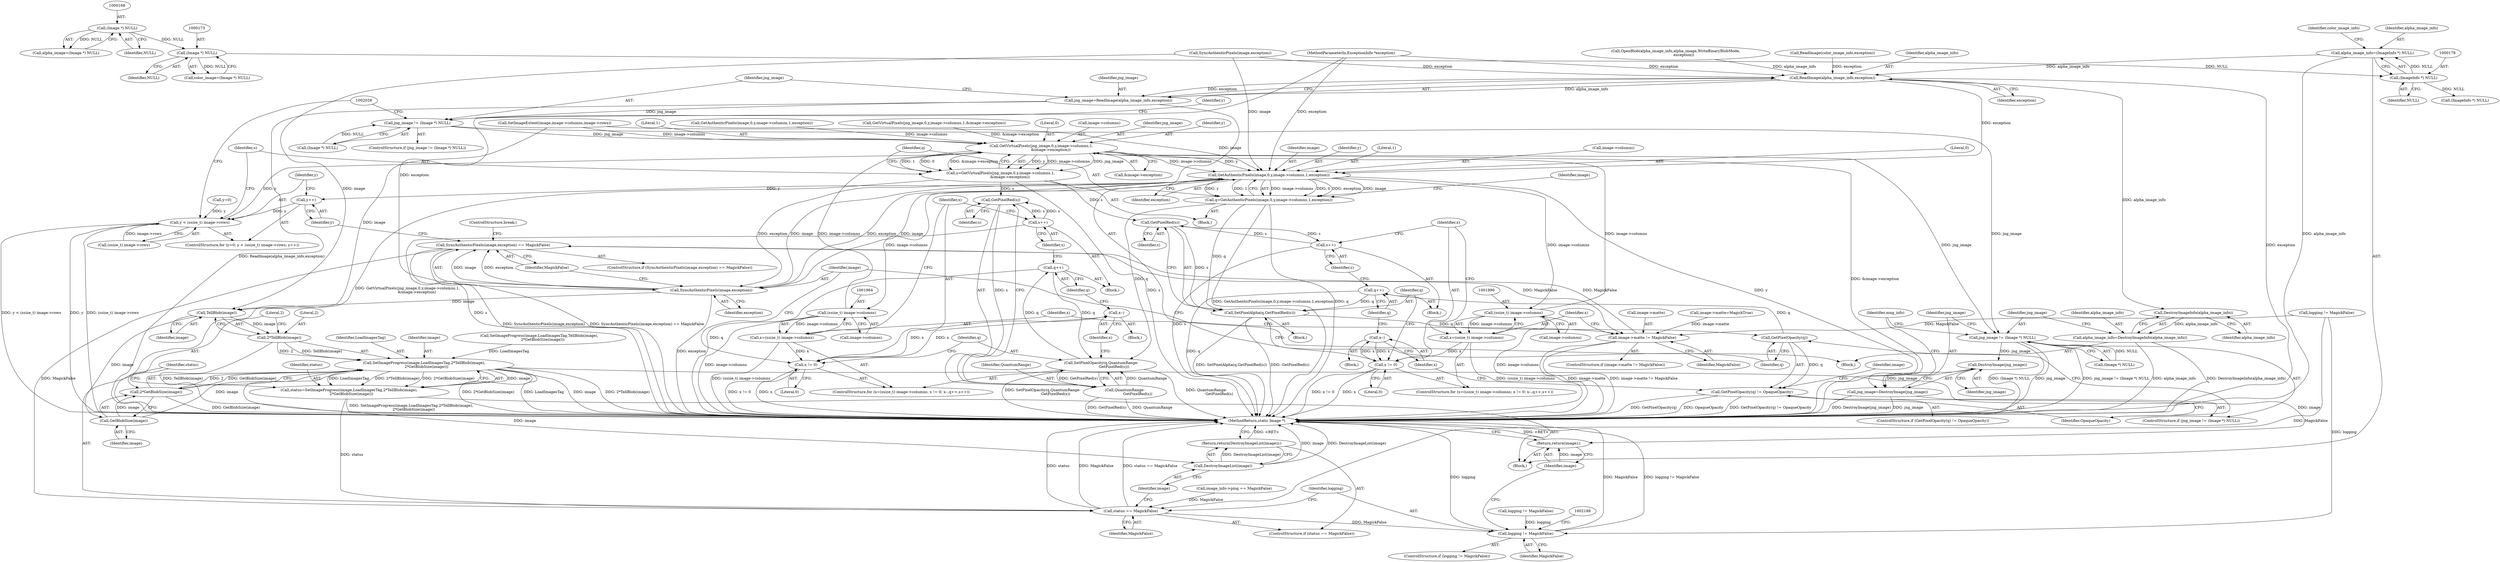digraph "0_ImageMagick_3320955045e5a2a22c13a04fa9422bb809e75eda@pointer" {
"1000175" [label="(Call,alpha_image_info=(ImageInfo *) NULL)"];
"1000177" [label="(Call,(ImageInfo *) NULL)"];
"1000172" [label="(Call,(Image *) NULL)"];
"1000167" [label="(Call,(Image *) NULL)"];
"1001906" [label="(Call,ReadImage(alpha_image_info,exception))"];
"1001904" [label="(Call,jng_image=ReadImage(alpha_image_info,exception))"];
"1001910" [label="(Call,jng_image != (Image *) NULL)"];
"1001931" [label="(Call,GetVirtualPixels(jng_image,0,y,image->columns,1,\n                &image->exception))"];
"1001929" [label="(Call,s=GetVirtualPixels(jng_image,0,y,image->columns,1,\n                &image->exception))"];
"1001983" [label="(Call,GetPixelRed(s))"];
"1001977" [label="(Call,s++)"];
"1001981" [label="(Call,QuantumRange-\n                      GetPixelRed(s))"];
"1001979" [label="(Call,SetPixelOpacity(q,QuantumRange-\n                      GetPixelRed(s)))"];
"1001975" [label="(Call,q++)"];
"1002008" [label="(Call,GetPixelRed(s))"];
"1002003" [label="(Call,s++)"];
"1002006" [label="(Call,SetPixelAlpha(q,GetPixelRed(s)))"];
"1002012" [label="(Call,GetPixelOpacity(q))"];
"1002001" [label="(Call,q++)"];
"1002011" [label="(Call,GetPixelOpacity(q) != OpaqueOpacity)"];
"1001945" [label="(Call,GetAuthenticPixels(image,0,y,image->columns,1,exception))"];
"1001926" [label="(Call,y++)"];
"1001919" [label="(Call,y < (ssize_t) image->rows)"];
"1001943" [label="(Call,q=GetAuthenticPixels(image,0,y,image->columns,1,exception))"];
"1001963" [label="(Call,(ssize_t) image->columns)"];
"1001961" [label="(Call,x=(ssize_t) image->columns)"];
"1001968" [label="(Call,x != 0)"];
"1001972" [label="(Call,x--)"];
"1001989" [label="(Call,(ssize_t) image->columns)"];
"1001987" [label="(Call,x=(ssize_t) image->columns)"];
"1001994" [label="(Call,x != 0)"];
"1001998" [label="(Call,x--)"];
"1002022" [label="(Call,SyncAuthenticPixels(image,exception))"];
"1002021" [label="(Call,SyncAuthenticPixels(image,exception) == MagickFalse)"];
"1001955" [label="(Call,image->matte != MagickFalse)"];
"1002177" [label="(Call,status == MagickFalse)"];
"1002184" [label="(Call,logging != MagickFalse)"];
"1002170" [label="(Call,TellBlob(image))"];
"1002168" [label="(Call,2*TellBlob(image))"];
"1002165" [label="(Call,SetImageProgress(image,LoadImagesTag,2*TellBlob(image),\n    2*GetBlobSize(image)))"];
"1002163" [label="(Call,status=SetImageProgress(image,LoadImagesTag,2*TellBlob(image),\n    2*GetBlobSize(image)))"];
"1002181" [label="(Call,DestroyImageList(image))"];
"1002180" [label="(Return,return(DestroyImageList(image));)"];
"1002194" [label="(Return,return(image);)"];
"1002174" [label="(Call,GetBlobSize(image))"];
"1002172" [label="(Call,2*GetBlobSize(image))"];
"1002044" [label="(Call,jng_image != (Image *) NULL)"];
"1002051" [label="(Call,DestroyImage(jng_image))"];
"1002049" [label="(Call,jng_image=DestroyImage(jng_image))"];
"1002041" [label="(Call,DestroyImageInfo(alpha_image_info))"];
"1002039" [label="(Call,alpha_image_info=DestroyImageInfo(alpha_image_info))"];
"1001999" [label="(Identifier,x)"];
"1001946" [label="(Identifier,image)"];
"1001968" [label="(Call,x != 0)"];
"1002000" [label="(Block,)"];
"1002194" [label="(Return,return(image);)"];
"1002167" [label="(Identifier,LoadImagesTag)"];
"1002052" [label="(Identifier,jng_image)"];
"1001955" [label="(Call,image->matte != MagickFalse)"];
"1002009" [label="(Identifier,s)"];
"1002163" [label="(Call,status=SetImageProgress(image,LoadImagesTag,2*TellBlob(image),\n    2*GetBlobSize(image)))"];
"1001834" [label="(Call,image_info->ping == MagickFalse)"];
"1001908" [label="(Identifier,exception)"];
"1001793" [label="(Call,GetVirtualPixels(jng_image,0,y,image->columns,1,&image->exception))"];
"1000167" [label="(Call,(Image *) NULL)"];
"1002024" [label="(Identifier,exception)"];
"1002045" [label="(Identifier,jng_image)"];
"1001917" [label="(Identifier,y)"];
"1001929" [label="(Call,s=GetVirtualPixels(jng_image,0,y,image->columns,1,\n                &image->exception))"];
"1002168" [label="(Call,2*TellBlob(image))"];
"1000174" [label="(Identifier,NULL)"];
"1002010" [label="(ControlStructure,if (GetPixelOpacity(q) != OpaqueOpacity))"];
"1002039" [label="(Call,alpha_image_info=DestroyImageInfo(alpha_image_info))"];
"1001844" [label="(Block,)"];
"1002017" [label="(Identifier,image)"];
"1001906" [label="(Call,ReadImage(alpha_image_info,exception))"];
"1000177" [label="(Call,(ImageInfo *) NULL)"];
"1001975" [label="(Call,q++)"];
"1002165" [label="(Call,SetImageProgress(image,LoadImagesTag,2*TellBlob(image),\n    2*GetBlobSize(image)))"];
"1001979" [label="(Call,SetPixelOpacity(q,QuantumRange-\n                      GetPixelRed(s)))"];
"1001981" [label="(Call,QuantumRange-\n                      GetPixelRed(s))"];
"1002177" [label="(Call,status == MagickFalse)"];
"1002006" [label="(Call,SetPixelAlpha(q,GetPixelRed(s)))"];
"1001998" [label="(Call,x--)"];
"1000179" [label="(Identifier,NULL)"];
"1001995" [label="(Identifier,x)"];
"1002195" [label="(Identifier,image)"];
"1001945" [label="(Call,GetAuthenticPixels(image,0,y,image->columns,1,exception))"];
"1002164" [label="(Identifier,status)"];
"1002005" [label="(Block,)"];
"1001977" [label="(Call,s++)"];
"1002012" [label="(Call,GetPixelOpacity(q))"];
"1002184" [label="(Call,logging != MagickFalse)"];
"1002015" [label="(Call,image->matte=MagickTrue)"];
"1002051" [label="(Call,DestroyImage(jng_image))"];
"1002023" [label="(Identifier,image)"];
"1001963" [label="(Call,(ssize_t) image->columns)"];
"1001943" [label="(Call,q=GetAuthenticPixels(image,0,y,image->columns,1,exception))"];
"1001948" [label="(Identifier,y)"];
"1000169" [label="(Identifier,NULL)"];
"1002001" [label="(Call,q++)"];
"1000172" [label="(Call,(Image *) NULL)"];
"1001954" [label="(ControlStructure,if (image->matte != MagickFalse))"];
"1001824" [label="(Call,SyncAuthenticPixels(image,exception))"];
"1000120" [label="(MethodParameterIn,ExceptionInfo *exception)"];
"1002046" [label="(Call,(Image *) NULL)"];
"1001931" [label="(Call,GetVirtualPixels(jng_image,0,y,image->columns,1,\n                &image->exception))"];
"1002183" [label="(ControlStructure,if (logging != MagickFalse))"];
"1001974" [label="(Block,)"];
"1000176" [label="(Identifier,alpha_image_info)"];
"1002181" [label="(Call,DestroyImageList(image))"];
"1000778" [label="(Call,OpenBlob(alpha_image_info,alpha_image,WriteBinaryBlobMode,\n              exception))"];
"1001911" [label="(Identifier,jng_image)"];
"1001952" [label="(Literal,1)"];
"1002174" [label="(Call,GetBlobSize(image))"];
"1002169" [label="(Literal,2)"];
"1002044" [label="(Call,jng_image != (Image *) NULL)"];
"1002025" [label="(Identifier,MagickFalse)"];
"1002185" [label="(Identifier,logging)"];
"1002050" [label="(Identifier,jng_image)"];
"1001933" [label="(Literal,0)"];
"1001726" [label="(Call,logging != MagickFalse)"];
"1002173" [label="(Literal,2)"];
"1001980" [label="(Identifier,q)"];
"1001915" [label="(ControlStructure,for (y=0; y < (ssize_t) image->rows; y++))"];
"1001996" [label="(Literal,0)"];
"1000121" [label="(Block,)"];
"1001983" [label="(Call,GetPixelRed(s))"];
"1001973" [label="(Identifier,x)"];
"1001957" [label="(Identifier,image)"];
"1002182" [label="(Identifier,image)"];
"1002049" [label="(Call,jng_image=DestroyImage(jng_image))"];
"1001939" [label="(Call,&image->exception)"];
"1002021" [label="(Call,SyncAuthenticPixels(image,exception) == MagickFalse)"];
"1001978" [label="(Identifier,s)"];
"1002002" [label="(Identifier,q)"];
"1001991" [label="(Call,image->columns)"];
"1001909" [label="(ControlStructure,if (jng_image != (Image *) NULL))"];
"1001755" [label="(Call,SetImageExtent(image,image->columns,image->rows))"];
"1002003" [label="(Call,s++)"];
"1002166" [label="(Identifier,image)"];
"1000165" [label="(Call,alpha_image=(Image *) NULL)"];
"1002043" [label="(ControlStructure,if (jng_image != (Image *) NULL))"];
"1002008" [label="(Call,GetPixelRed(s))"];
"1001916" [label="(Call,y=0)"];
"1001962" [label="(Identifier,x)"];
"1001997" [label="(Block,)"];
"1001930" [label="(Identifier,s)"];
"1002171" [label="(Identifier,image)"];
"1002007" [label="(Identifier,q)"];
"1001970" [label="(Literal,0)"];
"1002186" [label="(Identifier,MagickFalse)"];
"1001959" [label="(Identifier,MagickFalse)"];
"1002004" [label="(Identifier,s)"];
"1002022" [label="(Call,SyncAuthenticPixels(image,exception))"];
"1001982" [label="(Identifier,QuantumRange)"];
"1001920" [label="(Identifier,y)"];
"1002042" [label="(Identifier,alpha_image_info)"];
"1002056" [label="(Identifier,mng_info)"];
"1001697" [label="(Call,ReadImage(color_image_info,exception))"];
"1001935" [label="(Call,image->columns)"];
"1001976" [label="(Identifier,q)"];
"1001921" [label="(Call,(ssize_t) image->rows)"];
"1001994" [label="(Call,x != 0)"];
"1000252" [label="(Call,SetImageProgress(image,LoadImagesTag,TellBlob(image),\n      2*GetBlobSize(image)))"];
"1001928" [label="(Block,)"];
"1002176" [label="(ControlStructure,if (status == MagickFalse))"];
"1002170" [label="(Call,TellBlob(image))"];
"1001972" [label="(Call,x--)"];
"1002175" [label="(Identifier,image)"];
"1001965" [label="(Call,image->columns)"];
"1001884" [label="(Call,logging != MagickFalse)"];
"1001926" [label="(Call,y++)"];
"1002179" [label="(Identifier,MagickFalse)"];
"1001969" [label="(Identifier,x)"];
"1002041" [label="(Call,DestroyImageInfo(alpha_image_info))"];
"1002026" [label="(ControlStructure,break;)"];
"1001984" [label="(Identifier,s)"];
"1001910" [label="(Call,jng_image != (Image *) NULL)"];
"1001932" [label="(Identifier,jng_image)"];
"1000175" [label="(Call,alpha_image_info=(ImageInfo *) NULL)"];
"1000170" [label="(Call,color_image=(Image *) NULL)"];
"1001927" [label="(Identifier,y)"];
"1002196" [label="(MethodReturn,static Image *)"];
"1002040" [label="(Identifier,alpha_image_info)"];
"1002180" [label="(Return,return(DestroyImageList(image));)"];
"1001989" [label="(Call,(ssize_t) image->columns)"];
"1001988" [label="(Identifier,x)"];
"1001905" [label="(Identifier,jng_image)"];
"1001971" [label="(Block,)"];
"1001949" [label="(Call,image->columns)"];
"1001961" [label="(Call,x=(ssize_t) image->columns)"];
"1001912" [label="(Call,(Image *) NULL)"];
"1001944" [label="(Identifier,q)"];
"1001907" [label="(Identifier,alpha_image_info)"];
"1001904" [label="(Call,jng_image=ReadImage(alpha_image_info,exception))"];
"1001919" [label="(Call,y < (ssize_t) image->rows)"];
"1002178" [label="(Identifier,status)"];
"1000181" [label="(Identifier,color_image_info)"];
"1002011" [label="(Call,GetPixelOpacity(q) != OpaqueOpacity)"];
"1001934" [label="(Identifier,y)"];
"1001947" [label="(Literal,0)"];
"1001938" [label="(Literal,1)"];
"1001987" [label="(Call,x=(ssize_t) image->columns)"];
"1000182" [label="(Call,(ImageInfo *) NULL)"];
"1002014" [label="(Identifier,OpaqueOpacity)"];
"1002013" [label="(Identifier,q)"];
"1001956" [label="(Call,image->matte)"];
"1001953" [label="(Identifier,exception)"];
"1001986" [label="(ControlStructure,for (x=(ssize_t) image->columns; x != 0; x--,q++,s++))"];
"1002020" [label="(ControlStructure,if (SyncAuthenticPixels(image,exception) == MagickFalse))"];
"1001960" [label="(ControlStructure,for (x=(ssize_t) image->columns; x != 0; x--,q++,s++))"];
"1002172" [label="(Call,2*GetBlobSize(image))"];
"1001807" [label="(Call,GetAuthenticPixels(image,0,y,image->columns,1,exception))"];
"1000175" -> "1000121"  [label="AST: "];
"1000175" -> "1000177"  [label="CFG: "];
"1000176" -> "1000175"  [label="AST: "];
"1000177" -> "1000175"  [label="AST: "];
"1000181" -> "1000175"  [label="CFG: "];
"1000175" -> "1002196"  [label="DDG: alpha_image_info"];
"1000177" -> "1000175"  [label="DDG: NULL"];
"1000175" -> "1001906"  [label="DDG: alpha_image_info"];
"1000177" -> "1000179"  [label="CFG: "];
"1000178" -> "1000177"  [label="AST: "];
"1000179" -> "1000177"  [label="AST: "];
"1000172" -> "1000177"  [label="DDG: NULL"];
"1000177" -> "1000182"  [label="DDG: NULL"];
"1000172" -> "1000170"  [label="AST: "];
"1000172" -> "1000174"  [label="CFG: "];
"1000173" -> "1000172"  [label="AST: "];
"1000174" -> "1000172"  [label="AST: "];
"1000170" -> "1000172"  [label="CFG: "];
"1000172" -> "1000170"  [label="DDG: NULL"];
"1000167" -> "1000172"  [label="DDG: NULL"];
"1000167" -> "1000165"  [label="AST: "];
"1000167" -> "1000169"  [label="CFG: "];
"1000168" -> "1000167"  [label="AST: "];
"1000169" -> "1000167"  [label="AST: "];
"1000165" -> "1000167"  [label="CFG: "];
"1000167" -> "1000165"  [label="DDG: NULL"];
"1001906" -> "1001904"  [label="AST: "];
"1001906" -> "1001908"  [label="CFG: "];
"1001907" -> "1001906"  [label="AST: "];
"1001908" -> "1001906"  [label="AST: "];
"1001904" -> "1001906"  [label="CFG: "];
"1001906" -> "1002196"  [label="DDG: exception"];
"1001906" -> "1001904"  [label="DDG: alpha_image_info"];
"1001906" -> "1001904"  [label="DDG: exception"];
"1000778" -> "1001906"  [label="DDG: alpha_image_info"];
"1001697" -> "1001906"  [label="DDG: exception"];
"1001824" -> "1001906"  [label="DDG: exception"];
"1000120" -> "1001906"  [label="DDG: exception"];
"1001906" -> "1001945"  [label="DDG: exception"];
"1001906" -> "1002041"  [label="DDG: alpha_image_info"];
"1001904" -> "1001844"  [label="AST: "];
"1001905" -> "1001904"  [label="AST: "];
"1001911" -> "1001904"  [label="CFG: "];
"1001904" -> "1002196"  [label="DDG: ReadImage(alpha_image_info,exception)"];
"1001904" -> "1001910"  [label="DDG: jng_image"];
"1001910" -> "1001909"  [label="AST: "];
"1001910" -> "1001912"  [label="CFG: "];
"1001911" -> "1001910"  [label="AST: "];
"1001912" -> "1001910"  [label="AST: "];
"1001917" -> "1001910"  [label="CFG: "];
"1002028" -> "1001910"  [label="CFG: "];
"1001912" -> "1001910"  [label="DDG: NULL"];
"1001910" -> "1001931"  [label="DDG: jng_image"];
"1001910" -> "1002044"  [label="DDG: jng_image"];
"1001931" -> "1001929"  [label="AST: "];
"1001931" -> "1001939"  [label="CFG: "];
"1001932" -> "1001931"  [label="AST: "];
"1001933" -> "1001931"  [label="AST: "];
"1001934" -> "1001931"  [label="AST: "];
"1001935" -> "1001931"  [label="AST: "];
"1001938" -> "1001931"  [label="AST: "];
"1001939" -> "1001931"  [label="AST: "];
"1001929" -> "1001931"  [label="CFG: "];
"1001931" -> "1002196"  [label="DDG: &image->exception"];
"1001931" -> "1001929"  [label="DDG: y"];
"1001931" -> "1001929"  [label="DDG: image->columns"];
"1001931" -> "1001929"  [label="DDG: jng_image"];
"1001931" -> "1001929"  [label="DDG: 1"];
"1001931" -> "1001929"  [label="DDG: 0"];
"1001931" -> "1001929"  [label="DDG: &image->exception"];
"1001919" -> "1001931"  [label="DDG: y"];
"1001989" -> "1001931"  [label="DDG: image->columns"];
"1001963" -> "1001931"  [label="DDG: image->columns"];
"1001755" -> "1001931"  [label="DDG: image->columns"];
"1001807" -> "1001931"  [label="DDG: image->columns"];
"1001793" -> "1001931"  [label="DDG: &image->exception"];
"1001931" -> "1001945"  [label="DDG: y"];
"1001931" -> "1001945"  [label="DDG: image->columns"];
"1001931" -> "1002044"  [label="DDG: jng_image"];
"1001929" -> "1001928"  [label="AST: "];
"1001930" -> "1001929"  [label="AST: "];
"1001944" -> "1001929"  [label="CFG: "];
"1001929" -> "1002196"  [label="DDG: s"];
"1001929" -> "1002196"  [label="DDG: GetVirtualPixels(jng_image,0,y,image->columns,1,\n                &image->exception)"];
"1001929" -> "1001983"  [label="DDG: s"];
"1001929" -> "1002008"  [label="DDG: s"];
"1001983" -> "1001981"  [label="AST: "];
"1001983" -> "1001984"  [label="CFG: "];
"1001984" -> "1001983"  [label="AST: "];
"1001981" -> "1001983"  [label="CFG: "];
"1001983" -> "1001977"  [label="DDG: s"];
"1001983" -> "1001981"  [label="DDG: s"];
"1001977" -> "1001983"  [label="DDG: s"];
"1001977" -> "1001974"  [label="AST: "];
"1001977" -> "1001978"  [label="CFG: "];
"1001978" -> "1001977"  [label="AST: "];
"1001969" -> "1001977"  [label="CFG: "];
"1001977" -> "1002196"  [label="DDG: s"];
"1001981" -> "1001979"  [label="AST: "];
"1001982" -> "1001981"  [label="AST: "];
"1001979" -> "1001981"  [label="CFG: "];
"1001981" -> "1002196"  [label="DDG: GetPixelRed(s)"];
"1001981" -> "1002196"  [label="DDG: QuantumRange"];
"1001981" -> "1001979"  [label="DDG: QuantumRange"];
"1001981" -> "1001979"  [label="DDG: GetPixelRed(s)"];
"1001979" -> "1001960"  [label="AST: "];
"1001980" -> "1001979"  [label="AST: "];
"1001973" -> "1001979"  [label="CFG: "];
"1001979" -> "1002196"  [label="DDG: SetPixelOpacity(q,QuantumRange-\n                      GetPixelRed(s))"];
"1001979" -> "1002196"  [label="DDG: QuantumRange-\n                      GetPixelRed(s)"];
"1001979" -> "1001975"  [label="DDG: q"];
"1001943" -> "1001979"  [label="DDG: q"];
"1001975" -> "1001979"  [label="DDG: q"];
"1001975" -> "1001974"  [label="AST: "];
"1001975" -> "1001976"  [label="CFG: "];
"1001976" -> "1001975"  [label="AST: "];
"1001978" -> "1001975"  [label="CFG: "];
"1001975" -> "1002196"  [label="DDG: q"];
"1002008" -> "1002006"  [label="AST: "];
"1002008" -> "1002009"  [label="CFG: "];
"1002009" -> "1002008"  [label="AST: "];
"1002006" -> "1002008"  [label="CFG: "];
"1002008" -> "1002003"  [label="DDG: s"];
"1002008" -> "1002006"  [label="DDG: s"];
"1002003" -> "1002008"  [label="DDG: s"];
"1002003" -> "1002000"  [label="AST: "];
"1002003" -> "1002004"  [label="CFG: "];
"1002004" -> "1002003"  [label="AST: "];
"1001995" -> "1002003"  [label="CFG: "];
"1002003" -> "1002196"  [label="DDG: s"];
"1002006" -> "1002005"  [label="AST: "];
"1002007" -> "1002006"  [label="AST: "];
"1002013" -> "1002006"  [label="CFG: "];
"1002006" -> "1002196"  [label="DDG: GetPixelRed(s)"];
"1002006" -> "1002196"  [label="DDG: SetPixelAlpha(q,GetPixelRed(s))"];
"1002001" -> "1002006"  [label="DDG: q"];
"1001943" -> "1002006"  [label="DDG: q"];
"1002006" -> "1002012"  [label="DDG: q"];
"1002012" -> "1002011"  [label="AST: "];
"1002012" -> "1002013"  [label="CFG: "];
"1002013" -> "1002012"  [label="AST: "];
"1002014" -> "1002012"  [label="CFG: "];
"1002012" -> "1002001"  [label="DDG: q"];
"1002012" -> "1002011"  [label="DDG: q"];
"1002001" -> "1002000"  [label="AST: "];
"1002001" -> "1002002"  [label="CFG: "];
"1002002" -> "1002001"  [label="AST: "];
"1002004" -> "1002001"  [label="CFG: "];
"1002001" -> "1002196"  [label="DDG: q"];
"1002011" -> "1002010"  [label="AST: "];
"1002011" -> "1002014"  [label="CFG: "];
"1002014" -> "1002011"  [label="AST: "];
"1002017" -> "1002011"  [label="CFG: "];
"1001999" -> "1002011"  [label="CFG: "];
"1002011" -> "1002196"  [label="DDG: GetPixelOpacity(q)"];
"1002011" -> "1002196"  [label="DDG: OpaqueOpacity"];
"1002011" -> "1002196"  [label="DDG: GetPixelOpacity(q) != OpaqueOpacity"];
"1001945" -> "1001943"  [label="AST: "];
"1001945" -> "1001953"  [label="CFG: "];
"1001946" -> "1001945"  [label="AST: "];
"1001947" -> "1001945"  [label="AST: "];
"1001948" -> "1001945"  [label="AST: "];
"1001949" -> "1001945"  [label="AST: "];
"1001952" -> "1001945"  [label="AST: "];
"1001953" -> "1001945"  [label="AST: "];
"1001943" -> "1001945"  [label="CFG: "];
"1001945" -> "1002196"  [label="DDG: y"];
"1001945" -> "1001926"  [label="DDG: y"];
"1001945" -> "1001943"  [label="DDG: image->columns"];
"1001945" -> "1001943"  [label="DDG: 0"];
"1001945" -> "1001943"  [label="DDG: exception"];
"1001945" -> "1001943"  [label="DDG: image"];
"1001945" -> "1001943"  [label="DDG: y"];
"1001945" -> "1001943"  [label="DDG: 1"];
"1001755" -> "1001945"  [label="DDG: image"];
"1001824" -> "1001945"  [label="DDG: image"];
"1002022" -> "1001945"  [label="DDG: image"];
"1002022" -> "1001945"  [label="DDG: exception"];
"1000120" -> "1001945"  [label="DDG: exception"];
"1001945" -> "1001963"  [label="DDG: image->columns"];
"1001945" -> "1001989"  [label="DDG: image->columns"];
"1001945" -> "1002022"  [label="DDG: image"];
"1001945" -> "1002022"  [label="DDG: exception"];
"1001926" -> "1001915"  [label="AST: "];
"1001926" -> "1001927"  [label="CFG: "];
"1001927" -> "1001926"  [label="AST: "];
"1001920" -> "1001926"  [label="CFG: "];
"1001926" -> "1001919"  [label="DDG: y"];
"1001919" -> "1001915"  [label="AST: "];
"1001919" -> "1001921"  [label="CFG: "];
"1001920" -> "1001919"  [label="AST: "];
"1001921" -> "1001919"  [label="AST: "];
"1001930" -> "1001919"  [label="CFG: "];
"1002028" -> "1001919"  [label="CFG: "];
"1001919" -> "1002196"  [label="DDG: (ssize_t) image->rows"];
"1001919" -> "1002196"  [label="DDG: y < (ssize_t) image->rows"];
"1001919" -> "1002196"  [label="DDG: y"];
"1001916" -> "1001919"  [label="DDG: y"];
"1001921" -> "1001919"  [label="DDG: image->rows"];
"1001943" -> "1001928"  [label="AST: "];
"1001944" -> "1001943"  [label="AST: "];
"1001957" -> "1001943"  [label="CFG: "];
"1001943" -> "1002196"  [label="DDG: GetAuthenticPixels(image,0,y,image->columns,1,exception)"];
"1001943" -> "1002196"  [label="DDG: q"];
"1001963" -> "1001961"  [label="AST: "];
"1001963" -> "1001965"  [label="CFG: "];
"1001964" -> "1001963"  [label="AST: "];
"1001965" -> "1001963"  [label="AST: "];
"1001961" -> "1001963"  [label="CFG: "];
"1001963" -> "1002196"  [label="DDG: image->columns"];
"1001963" -> "1001961"  [label="DDG: image->columns"];
"1001961" -> "1001960"  [label="AST: "];
"1001962" -> "1001961"  [label="AST: "];
"1001969" -> "1001961"  [label="CFG: "];
"1001961" -> "1002196"  [label="DDG: (ssize_t) image->columns"];
"1001961" -> "1001968"  [label="DDG: x"];
"1001968" -> "1001960"  [label="AST: "];
"1001968" -> "1001970"  [label="CFG: "];
"1001969" -> "1001968"  [label="AST: "];
"1001970" -> "1001968"  [label="AST: "];
"1001980" -> "1001968"  [label="CFG: "];
"1002023" -> "1001968"  [label="CFG: "];
"1001968" -> "1002196"  [label="DDG: x != 0"];
"1001968" -> "1002196"  [label="DDG: x"];
"1001972" -> "1001968"  [label="DDG: x"];
"1001968" -> "1001972"  [label="DDG: x"];
"1001972" -> "1001971"  [label="AST: "];
"1001972" -> "1001973"  [label="CFG: "];
"1001973" -> "1001972"  [label="AST: "];
"1001976" -> "1001972"  [label="CFG: "];
"1001989" -> "1001987"  [label="AST: "];
"1001989" -> "1001991"  [label="CFG: "];
"1001990" -> "1001989"  [label="AST: "];
"1001991" -> "1001989"  [label="AST: "];
"1001987" -> "1001989"  [label="CFG: "];
"1001989" -> "1002196"  [label="DDG: image->columns"];
"1001989" -> "1001987"  [label="DDG: image->columns"];
"1001987" -> "1001986"  [label="AST: "];
"1001988" -> "1001987"  [label="AST: "];
"1001995" -> "1001987"  [label="CFG: "];
"1001987" -> "1002196"  [label="DDG: (ssize_t) image->columns"];
"1001987" -> "1001994"  [label="DDG: x"];
"1001994" -> "1001986"  [label="AST: "];
"1001994" -> "1001996"  [label="CFG: "];
"1001995" -> "1001994"  [label="AST: "];
"1001996" -> "1001994"  [label="AST: "];
"1002007" -> "1001994"  [label="CFG: "];
"1002023" -> "1001994"  [label="CFG: "];
"1001994" -> "1002196"  [label="DDG: x != 0"];
"1001994" -> "1002196"  [label="DDG: x"];
"1001998" -> "1001994"  [label="DDG: x"];
"1001994" -> "1001998"  [label="DDG: x"];
"1001998" -> "1001997"  [label="AST: "];
"1001998" -> "1001999"  [label="CFG: "];
"1001999" -> "1001998"  [label="AST: "];
"1002002" -> "1001998"  [label="CFG: "];
"1002022" -> "1002021"  [label="AST: "];
"1002022" -> "1002024"  [label="CFG: "];
"1002023" -> "1002022"  [label="AST: "];
"1002024" -> "1002022"  [label="AST: "];
"1002025" -> "1002022"  [label="CFG: "];
"1002022" -> "1002196"  [label="DDG: exception"];
"1002022" -> "1002021"  [label="DDG: image"];
"1002022" -> "1002021"  [label="DDG: exception"];
"1000120" -> "1002022"  [label="DDG: exception"];
"1002022" -> "1002170"  [label="DDG: image"];
"1002021" -> "1002020"  [label="AST: "];
"1002021" -> "1002025"  [label="CFG: "];
"1002025" -> "1002021"  [label="AST: "];
"1002026" -> "1002021"  [label="CFG: "];
"1001927" -> "1002021"  [label="CFG: "];
"1002021" -> "1002196"  [label="DDG: SyncAuthenticPixels(image,exception)"];
"1002021" -> "1002196"  [label="DDG: SyncAuthenticPixels(image,exception) == MagickFalse"];
"1002021" -> "1001955"  [label="DDG: MagickFalse"];
"1001955" -> "1002021"  [label="DDG: MagickFalse"];
"1002021" -> "1002177"  [label="DDG: MagickFalse"];
"1001955" -> "1001954"  [label="AST: "];
"1001955" -> "1001959"  [label="CFG: "];
"1001956" -> "1001955"  [label="AST: "];
"1001959" -> "1001955"  [label="AST: "];
"1001962" -> "1001955"  [label="CFG: "];
"1001988" -> "1001955"  [label="CFG: "];
"1001955" -> "1002196"  [label="DDG: image->matte != MagickFalse"];
"1001955" -> "1002196"  [label="DDG: image->matte"];
"1002015" -> "1001955"  [label="DDG: image->matte"];
"1001884" -> "1001955"  [label="DDG: MagickFalse"];
"1002177" -> "1002176"  [label="AST: "];
"1002177" -> "1002179"  [label="CFG: "];
"1002178" -> "1002177"  [label="AST: "];
"1002179" -> "1002177"  [label="AST: "];
"1002182" -> "1002177"  [label="CFG: "];
"1002185" -> "1002177"  [label="CFG: "];
"1002177" -> "1002196"  [label="DDG: status"];
"1002177" -> "1002196"  [label="DDG: MagickFalse"];
"1002177" -> "1002196"  [label="DDG: status == MagickFalse"];
"1002163" -> "1002177"  [label="DDG: status"];
"1001834" -> "1002177"  [label="DDG: MagickFalse"];
"1001884" -> "1002177"  [label="DDG: MagickFalse"];
"1002177" -> "1002184"  [label="DDG: MagickFalse"];
"1002184" -> "1002183"  [label="AST: "];
"1002184" -> "1002186"  [label="CFG: "];
"1002185" -> "1002184"  [label="AST: "];
"1002186" -> "1002184"  [label="AST: "];
"1002188" -> "1002184"  [label="CFG: "];
"1002195" -> "1002184"  [label="CFG: "];
"1002184" -> "1002196"  [label="DDG: MagickFalse"];
"1002184" -> "1002196"  [label="DDG: logging != MagickFalse"];
"1002184" -> "1002196"  [label="DDG: logging"];
"1001726" -> "1002184"  [label="DDG: logging"];
"1001884" -> "1002184"  [label="DDG: logging"];
"1002170" -> "1002168"  [label="AST: "];
"1002170" -> "1002171"  [label="CFG: "];
"1002171" -> "1002170"  [label="AST: "];
"1002168" -> "1002170"  [label="CFG: "];
"1002170" -> "1002168"  [label="DDG: image"];
"1001755" -> "1002170"  [label="DDG: image"];
"1001824" -> "1002170"  [label="DDG: image"];
"1002170" -> "1002174"  [label="DDG: image"];
"1002168" -> "1002165"  [label="AST: "];
"1002169" -> "1002168"  [label="AST: "];
"1002173" -> "1002168"  [label="CFG: "];
"1002168" -> "1002196"  [label="DDG: TellBlob(image)"];
"1002168" -> "1002165"  [label="DDG: 2"];
"1002168" -> "1002165"  [label="DDG: TellBlob(image)"];
"1002165" -> "1002163"  [label="AST: "];
"1002165" -> "1002172"  [label="CFG: "];
"1002166" -> "1002165"  [label="AST: "];
"1002167" -> "1002165"  [label="AST: "];
"1002172" -> "1002165"  [label="AST: "];
"1002163" -> "1002165"  [label="CFG: "];
"1002165" -> "1002196"  [label="DDG: 2*GetBlobSize(image)"];
"1002165" -> "1002196"  [label="DDG: LoadImagesTag"];
"1002165" -> "1002196"  [label="DDG: image"];
"1002165" -> "1002196"  [label="DDG: 2*TellBlob(image)"];
"1002165" -> "1002163"  [label="DDG: image"];
"1002165" -> "1002163"  [label="DDG: LoadImagesTag"];
"1002165" -> "1002163"  [label="DDG: 2*TellBlob(image)"];
"1002165" -> "1002163"  [label="DDG: 2*GetBlobSize(image)"];
"1002174" -> "1002165"  [label="DDG: image"];
"1000252" -> "1002165"  [label="DDG: LoadImagesTag"];
"1002172" -> "1002165"  [label="DDG: 2"];
"1002172" -> "1002165"  [label="DDG: GetBlobSize(image)"];
"1002165" -> "1002181"  [label="DDG: image"];
"1002165" -> "1002194"  [label="DDG: image"];
"1002163" -> "1000121"  [label="AST: "];
"1002164" -> "1002163"  [label="AST: "];
"1002178" -> "1002163"  [label="CFG: "];
"1002163" -> "1002196"  [label="DDG: SetImageProgress(image,LoadImagesTag,2*TellBlob(image),\n    2*GetBlobSize(image))"];
"1002181" -> "1002180"  [label="AST: "];
"1002181" -> "1002182"  [label="CFG: "];
"1002182" -> "1002181"  [label="AST: "];
"1002180" -> "1002181"  [label="CFG: "];
"1002181" -> "1002196"  [label="DDG: image"];
"1002181" -> "1002196"  [label="DDG: DestroyImageList(image)"];
"1002181" -> "1002180"  [label="DDG: DestroyImageList(image)"];
"1002180" -> "1002176"  [label="AST: "];
"1002196" -> "1002180"  [label="CFG: "];
"1002180" -> "1002196"  [label="DDG: <RET>"];
"1002194" -> "1000121"  [label="AST: "];
"1002194" -> "1002195"  [label="CFG: "];
"1002195" -> "1002194"  [label="AST: "];
"1002196" -> "1002194"  [label="CFG: "];
"1002194" -> "1002196"  [label="DDG: <RET>"];
"1002195" -> "1002194"  [label="DDG: image"];
"1002174" -> "1002172"  [label="AST: "];
"1002174" -> "1002175"  [label="CFG: "];
"1002175" -> "1002174"  [label="AST: "];
"1002172" -> "1002174"  [label="CFG: "];
"1002174" -> "1002172"  [label="DDG: image"];
"1002173" -> "1002172"  [label="AST: "];
"1002172" -> "1002196"  [label="DDG: GetBlobSize(image)"];
"1002044" -> "1002043"  [label="AST: "];
"1002044" -> "1002046"  [label="CFG: "];
"1002045" -> "1002044"  [label="AST: "];
"1002046" -> "1002044"  [label="AST: "];
"1002050" -> "1002044"  [label="CFG: "];
"1002056" -> "1002044"  [label="CFG: "];
"1002044" -> "1002196"  [label="DDG: (Image *) NULL"];
"1002044" -> "1002196"  [label="DDG: jng_image"];
"1002044" -> "1002196"  [label="DDG: jng_image != (Image *) NULL"];
"1002046" -> "1002044"  [label="DDG: NULL"];
"1002044" -> "1002051"  [label="DDG: jng_image"];
"1002051" -> "1002049"  [label="AST: "];
"1002051" -> "1002052"  [label="CFG: "];
"1002052" -> "1002051"  [label="AST: "];
"1002049" -> "1002051"  [label="CFG: "];
"1002051" -> "1002049"  [label="DDG: jng_image"];
"1002049" -> "1002043"  [label="AST: "];
"1002050" -> "1002049"  [label="AST: "];
"1002056" -> "1002049"  [label="CFG: "];
"1002049" -> "1002196"  [label="DDG: DestroyImage(jng_image)"];
"1002049" -> "1002196"  [label="DDG: jng_image"];
"1002041" -> "1002039"  [label="AST: "];
"1002041" -> "1002042"  [label="CFG: "];
"1002042" -> "1002041"  [label="AST: "];
"1002039" -> "1002041"  [label="CFG: "];
"1002041" -> "1002039"  [label="DDG: alpha_image_info"];
"1002039" -> "1001844"  [label="AST: "];
"1002040" -> "1002039"  [label="AST: "];
"1002045" -> "1002039"  [label="CFG: "];
"1002039" -> "1002196"  [label="DDG: DestroyImageInfo(alpha_image_info)"];
"1002039" -> "1002196"  [label="DDG: alpha_image_info"];
}
